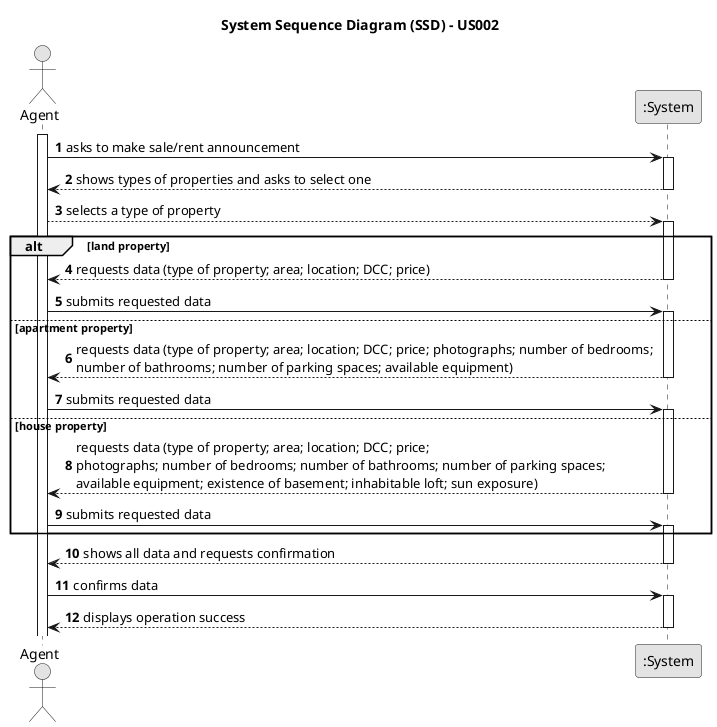 @startuml
skinparam monochrome true
skinparam packageStyle rectangle
skinparam shadowing false

title System Sequence Diagram (SSD) - US002

autonumber

actor "Agent" as Employee
participant ":System" as System

activate Employee

    Employee -> System : asks to make sale/rent announcement
    activate System

    System --> Employee : shows types of properties and asks to select one
    deactivate System

    Employee --> System : selects a type of property
        activate System

    alt land property
       System --> Employee : requests data (type of property; area; location; DCC; price)
          deactivate System
      Employee -> System : submits requested data
              activate System

    else apartment property
      System --> Employee : requests data (type of property; area; location; DCC; price; photographs; number of bedrooms; \nnumber of bathrooms; number of parking spaces; available equipment)
        deactivate System
    Employee -> System : submits requested data
            activate System
    else house property

      System --> Employee : requests data (type of property; area; location; DCC; price; \nphotographs; number of bedrooms; number of bathrooms; number of parking spaces; \navailable equipment; existence of basement; inhabitable loft; sun exposure)
        deactivate System

        Employee -> System : submits requested data
        activate System
end
        System --> Employee : shows all data and requests confirmation
    deactivate System

    Employee -> System : confirms data
    activate System

        System --> Employee : displays operation success
    deactivate System

@enduml